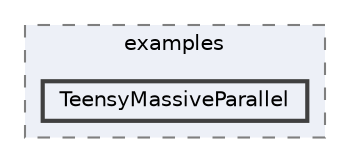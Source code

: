 digraph "FastLED/FastLED/examples/TeensyMassiveParallel"
{
 // LATEX_PDF_SIZE
  bgcolor="transparent";
  edge [fontname=Helvetica,fontsize=10,labelfontname=Helvetica,labelfontsize=10];
  node [fontname=Helvetica,fontsize=10,shape=box,height=0.2,width=0.4];
  compound=true
  subgraph clusterdir_999a185a1a47b3a763bb04a7a263eb0d {
    graph [ bgcolor="#edf0f7", pencolor="grey50", label="examples", fontname=Helvetica,fontsize=10 style="filled,dashed", URL="dir_999a185a1a47b3a763bb04a7a263eb0d.html",tooltip=""]
  dir_2758cbab7550b21bcde70b1da3437be3 [label="TeensyMassiveParallel", fillcolor="#edf0f7", color="grey25", style="filled,bold", URL="dir_2758cbab7550b21bcde70b1da3437be3.html",tooltip=""];
  }
}
